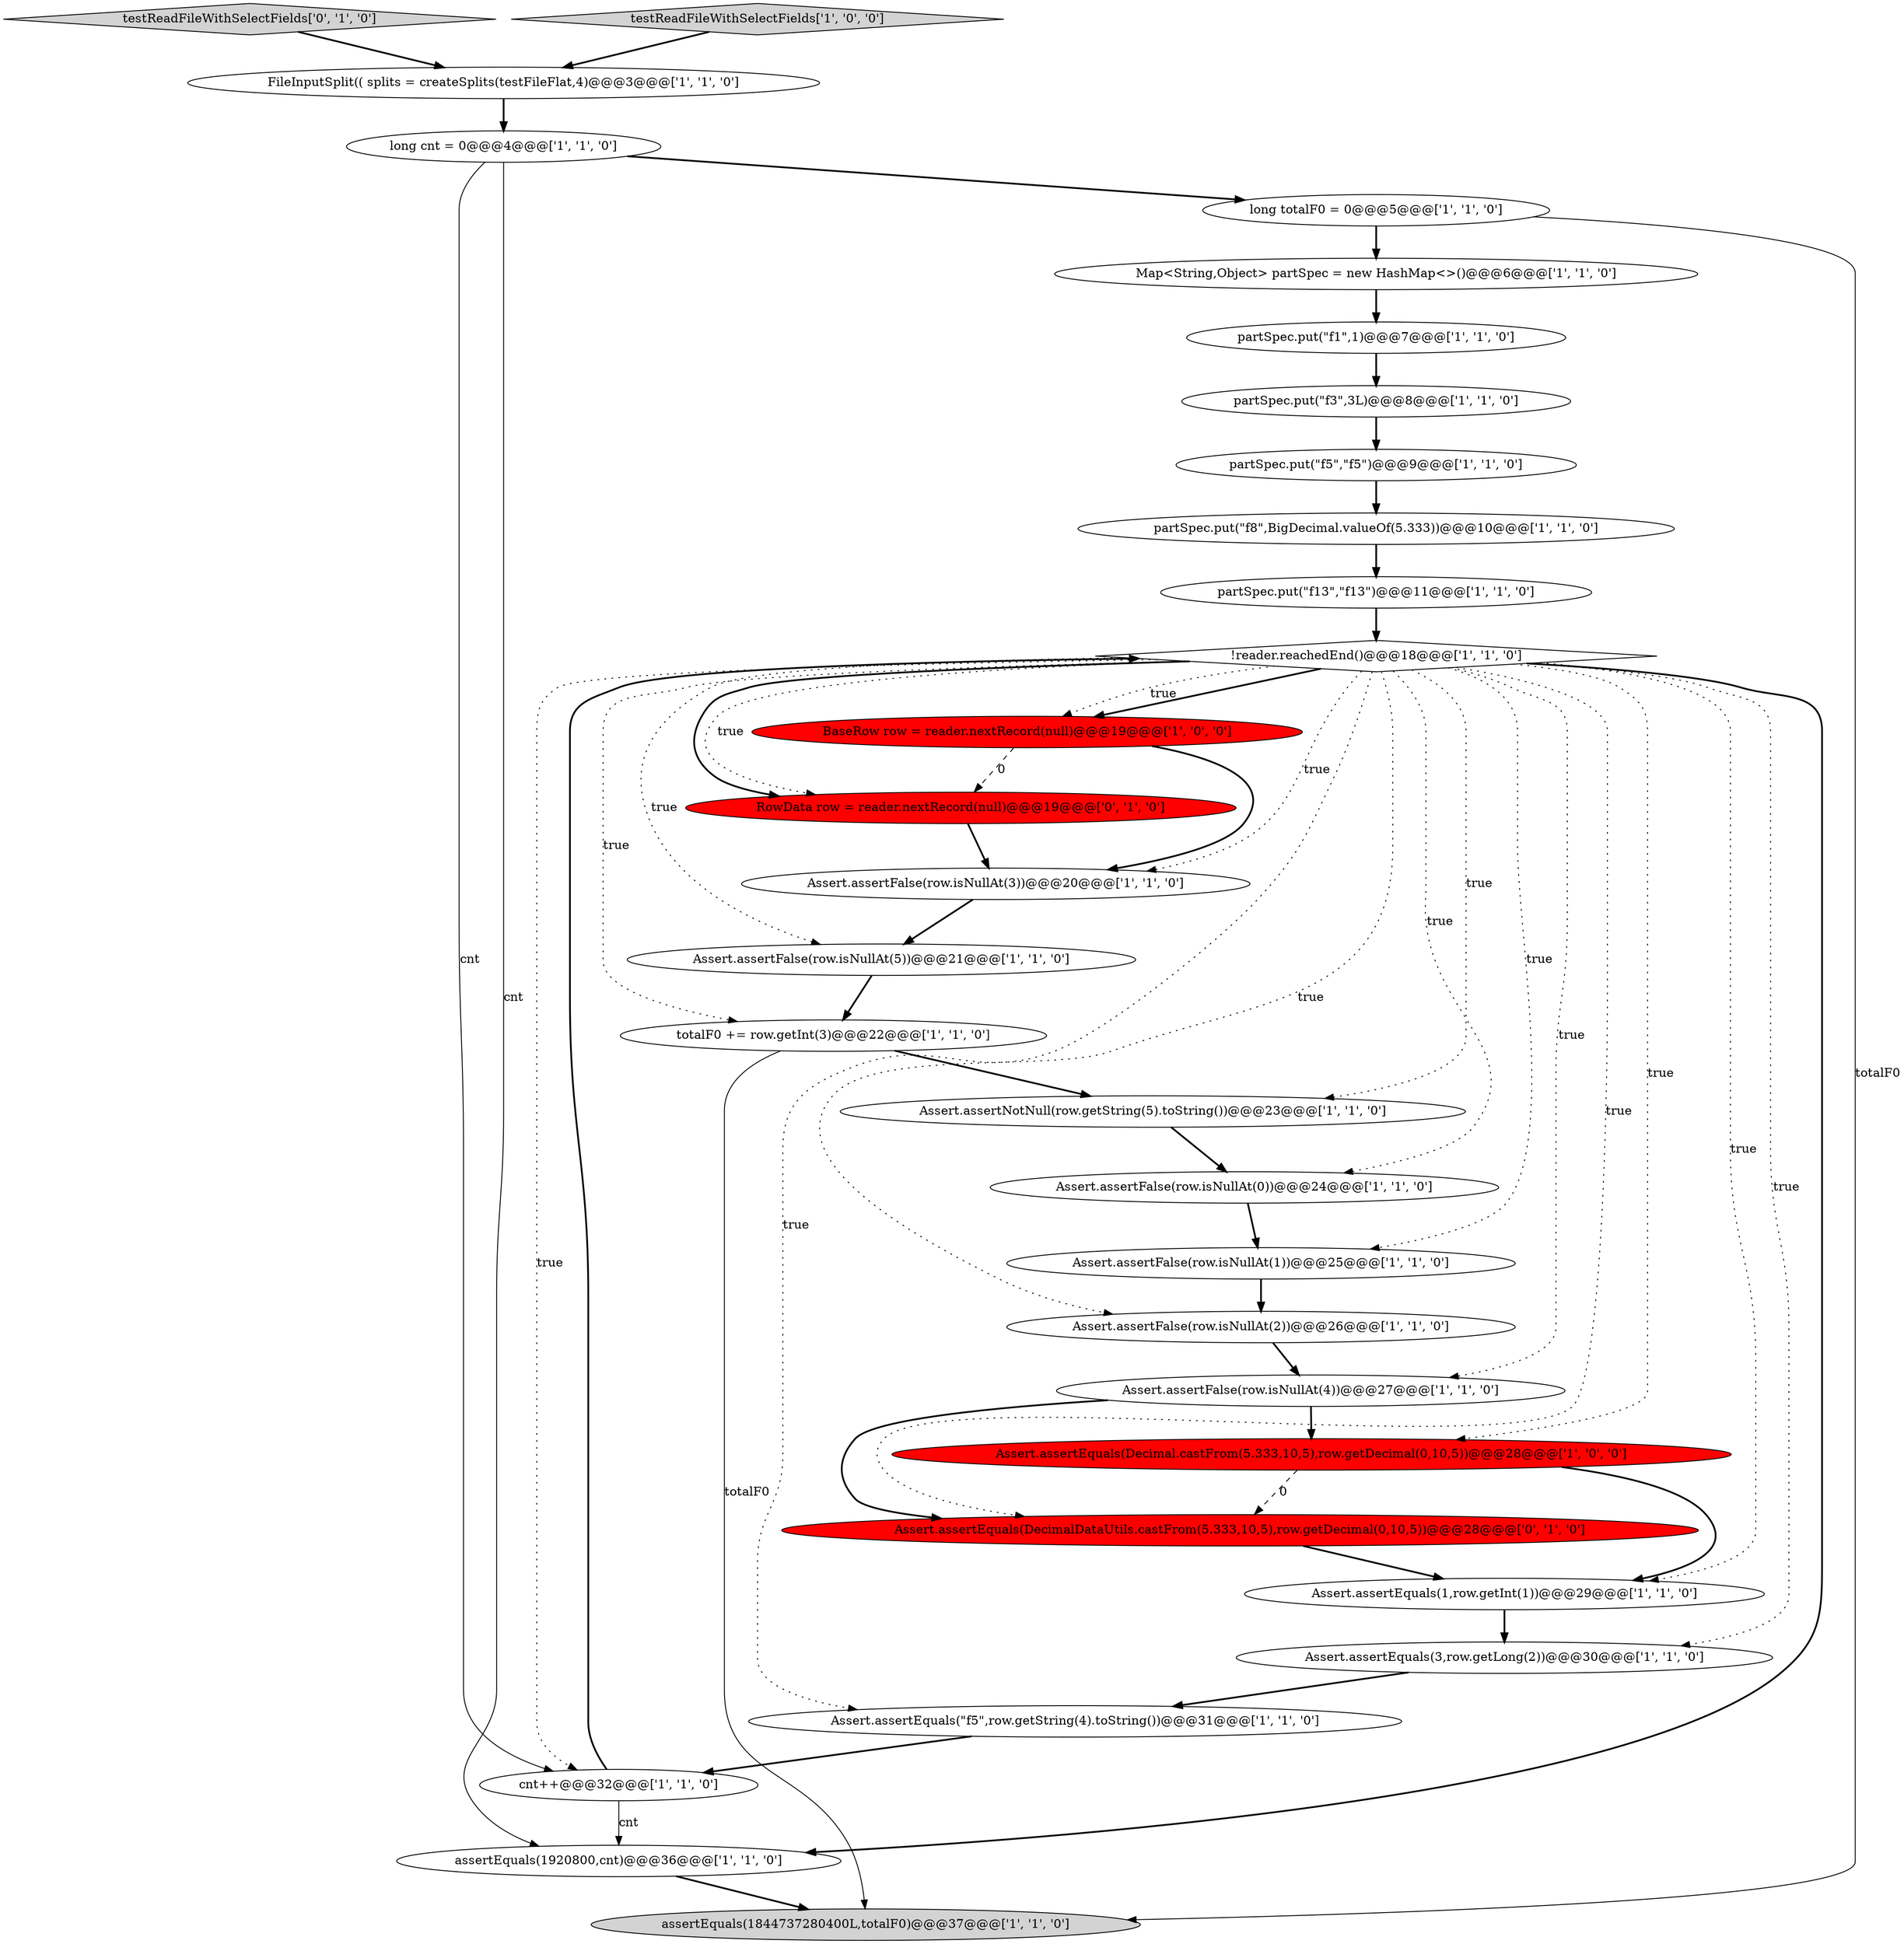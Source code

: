 digraph {
22 [style = filled, label = "partSpec.put(\"f5\",\"f5\")@@@9@@@['1', '1', '0']", fillcolor = white, shape = ellipse image = "AAA0AAABBB1BBB"];
19 [style = filled, label = "BaseRow row = reader.nextRecord(null)@@@19@@@['1', '0', '0']", fillcolor = red, shape = ellipse image = "AAA1AAABBB1BBB"];
6 [style = filled, label = "totalF0 += row.getInt(3)@@@22@@@['1', '1', '0']", fillcolor = white, shape = ellipse image = "AAA0AAABBB1BBB"];
24 [style = filled, label = "Assert.assertNotNull(row.getString(5).toString())@@@23@@@['1', '1', '0']", fillcolor = white, shape = ellipse image = "AAA0AAABBB1BBB"];
12 [style = filled, label = "assertEquals(1844737280400L,totalF0)@@@37@@@['1', '1', '0']", fillcolor = lightgray, shape = ellipse image = "AAA0AAABBB1BBB"];
5 [style = filled, label = "Map<String,Object> partSpec = new HashMap<>()@@@6@@@['1', '1', '0']", fillcolor = white, shape = ellipse image = "AAA0AAABBB1BBB"];
16 [style = filled, label = "Assert.assertEquals(\"f5\",row.getString(4).toString())@@@31@@@['1', '1', '0']", fillcolor = white, shape = ellipse image = "AAA0AAABBB1BBB"];
29 [style = filled, label = "Assert.assertEquals(DecimalDataUtils.castFrom(5.333,10,5),row.getDecimal(0,10,5))@@@28@@@['0', '1', '0']", fillcolor = red, shape = ellipse image = "AAA1AAABBB2BBB"];
14 [style = filled, label = "long cnt = 0@@@4@@@['1', '1', '0']", fillcolor = white, shape = ellipse image = "AAA0AAABBB1BBB"];
9 [style = filled, label = "Assert.assertEquals(3,row.getLong(2))@@@30@@@['1', '1', '0']", fillcolor = white, shape = ellipse image = "AAA0AAABBB1BBB"];
27 [style = filled, label = "RowData row = reader.nextRecord(null)@@@19@@@['0', '1', '0']", fillcolor = red, shape = ellipse image = "AAA1AAABBB2BBB"];
3 [style = filled, label = "assertEquals(1920800,cnt)@@@36@@@['1', '1', '0']", fillcolor = white, shape = ellipse image = "AAA0AAABBB1BBB"];
25 [style = filled, label = "Assert.assertFalse(row.isNullAt(3))@@@20@@@['1', '1', '0']", fillcolor = white, shape = ellipse image = "AAA0AAABBB1BBB"];
13 [style = filled, label = "Assert.assertFalse(row.isNullAt(2))@@@26@@@['1', '1', '0']", fillcolor = white, shape = ellipse image = "AAA0AAABBB1BBB"];
8 [style = filled, label = "Assert.assertFalse(row.isNullAt(5))@@@21@@@['1', '1', '0']", fillcolor = white, shape = ellipse image = "AAA0AAABBB1BBB"];
21 [style = filled, label = "Assert.assertFalse(row.isNullAt(1))@@@25@@@['1', '1', '0']", fillcolor = white, shape = ellipse image = "AAA0AAABBB1BBB"];
23 [style = filled, label = "Assert.assertFalse(row.isNullAt(0))@@@24@@@['1', '1', '0']", fillcolor = white, shape = ellipse image = "AAA0AAABBB1BBB"];
10 [style = filled, label = "Assert.assertFalse(row.isNullAt(4))@@@27@@@['1', '1', '0']", fillcolor = white, shape = ellipse image = "AAA0AAABBB1BBB"];
28 [style = filled, label = "testReadFileWithSelectFields['0', '1', '0']", fillcolor = lightgray, shape = diamond image = "AAA0AAABBB2BBB"];
7 [style = filled, label = "Assert.assertEquals(Decimal.castFrom(5.333,10,5),row.getDecimal(0,10,5))@@@28@@@['1', '0', '0']", fillcolor = red, shape = ellipse image = "AAA1AAABBB1BBB"];
20 [style = filled, label = "partSpec.put(\"f1\",1)@@@7@@@['1', '1', '0']", fillcolor = white, shape = ellipse image = "AAA0AAABBB1BBB"];
18 [style = filled, label = "partSpec.put(\"f13\",\"f13\")@@@11@@@['1', '1', '0']", fillcolor = white, shape = ellipse image = "AAA0AAABBB1BBB"];
4 [style = filled, label = "partSpec.put(\"f3\",3L)@@@8@@@['1', '1', '0']", fillcolor = white, shape = ellipse image = "AAA0AAABBB1BBB"];
26 [style = filled, label = "cnt++@@@32@@@['1', '1', '0']", fillcolor = white, shape = ellipse image = "AAA0AAABBB1BBB"];
1 [style = filled, label = "testReadFileWithSelectFields['1', '0', '0']", fillcolor = lightgray, shape = diamond image = "AAA0AAABBB1BBB"];
2 [style = filled, label = "Assert.assertEquals(1,row.getInt(1))@@@29@@@['1', '1', '0']", fillcolor = white, shape = ellipse image = "AAA0AAABBB1BBB"];
0 [style = filled, label = "partSpec.put(\"f8\",BigDecimal.valueOf(5.333))@@@10@@@['1', '1', '0']", fillcolor = white, shape = ellipse image = "AAA0AAABBB1BBB"];
15 [style = filled, label = "long totalF0 = 0@@@5@@@['1', '1', '0']", fillcolor = white, shape = ellipse image = "AAA0AAABBB1BBB"];
17 [style = filled, label = "!reader.reachedEnd()@@@18@@@['1', '1', '0']", fillcolor = white, shape = diamond image = "AAA0AAABBB1BBB"];
11 [style = filled, label = "FileInputSplit(( splits = createSplits(testFileFlat,4)@@@3@@@['1', '1', '0']", fillcolor = white, shape = ellipse image = "AAA0AAABBB1BBB"];
13->10 [style = bold, label=""];
17->26 [style = dotted, label="true"];
19->27 [style = dashed, label="0"];
26->17 [style = bold, label=""];
5->20 [style = bold, label=""];
11->14 [style = bold, label=""];
17->6 [style = dotted, label="true"];
17->27 [style = dotted, label="true"];
28->11 [style = bold, label=""];
14->3 [style = solid, label="cnt"];
16->26 [style = bold, label=""];
18->17 [style = bold, label=""];
6->24 [style = bold, label=""];
8->6 [style = bold, label=""];
2->9 [style = bold, label=""];
3->12 [style = bold, label=""];
10->7 [style = bold, label=""];
17->19 [style = bold, label=""];
9->16 [style = bold, label=""];
19->25 [style = bold, label=""];
15->5 [style = bold, label=""];
20->4 [style = bold, label=""];
1->11 [style = bold, label=""];
17->23 [style = dotted, label="true"];
17->16 [style = dotted, label="true"];
17->8 [style = dotted, label="true"];
17->10 [style = dotted, label="true"];
29->2 [style = bold, label=""];
17->25 [style = dotted, label="true"];
22->0 [style = bold, label=""];
23->21 [style = bold, label=""];
10->29 [style = bold, label=""];
7->2 [style = bold, label=""];
17->9 [style = dotted, label="true"];
17->19 [style = dotted, label="true"];
17->3 [style = bold, label=""];
14->26 [style = solid, label="cnt"];
0->18 [style = bold, label=""];
14->15 [style = bold, label=""];
25->8 [style = bold, label=""];
17->7 [style = dotted, label="true"];
17->2 [style = dotted, label="true"];
17->29 [style = dotted, label="true"];
7->29 [style = dashed, label="0"];
17->27 [style = bold, label=""];
17->21 [style = dotted, label="true"];
17->13 [style = dotted, label="true"];
4->22 [style = bold, label=""];
27->25 [style = bold, label=""];
26->3 [style = solid, label="cnt"];
17->24 [style = dotted, label="true"];
15->12 [style = solid, label="totalF0"];
6->12 [style = solid, label="totalF0"];
21->13 [style = bold, label=""];
24->23 [style = bold, label=""];
}
